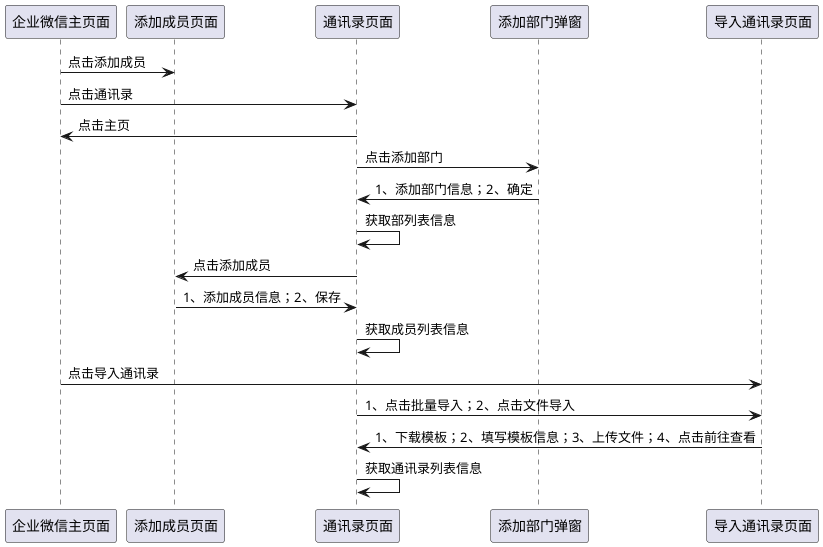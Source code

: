 @startuml
企业微信主页面 -> 添加成员页面 : 点击添加成员
企业微信主页面 -> 通讯录页面 : 点击通讯录
通讯录页面 -> 企业微信主页面 : 点击主页
通讯录页面 -> 添加部门弹窗 : 点击添加部门
添加部门弹窗 -> 通讯录页面 : 1、添加部门信息；2、确定
通讯录页面 -> 通讯录页面 : 获取部列表信息
通讯录页面 -> 添加成员页面 : 点击添加成员
添加成员页面 -> 通讯录页面 : 1、添加成员信息；2、保存
通讯录页面 -> 通讯录页面 : 获取成员列表信息
企业微信主页面 -> 导入通讯录页面 : 点击导入通讯录
通讯录页面 -> 导入通讯录页面 : 1、点击批量导入；2、点击文件导入
导入通讯录页面 -> 通讯录页面 : 1、下载模板；2、填写模板信息；3、上传文件；4、点击前往查看
通讯录页面 -> 通讯录页面 : 获取通讯录列表信息
@enduml